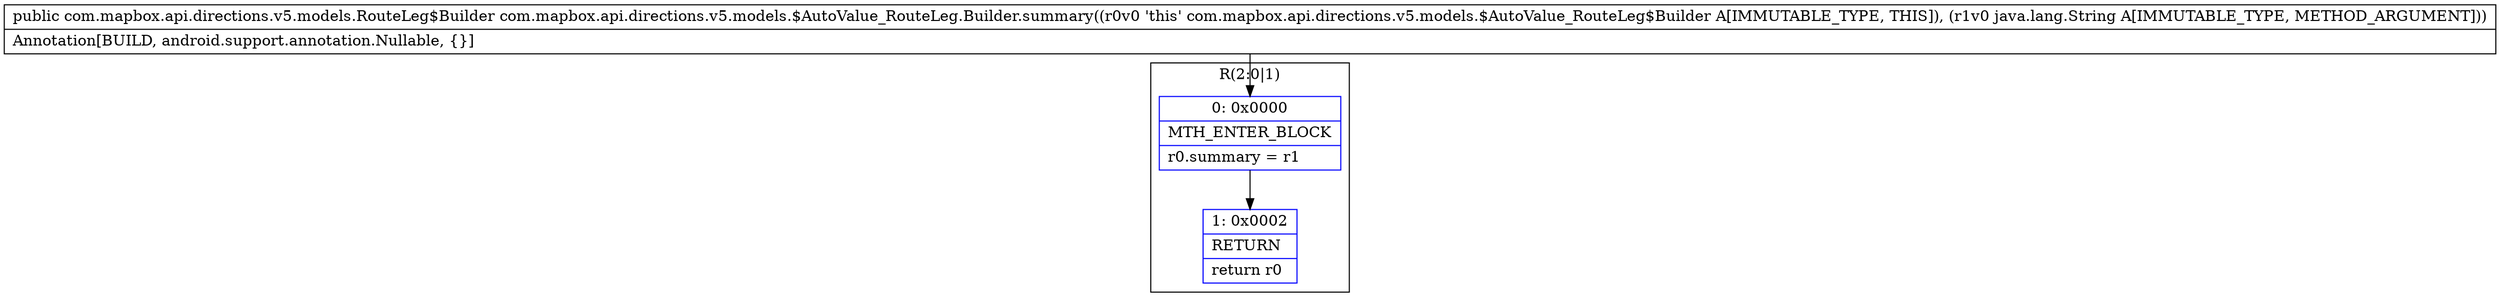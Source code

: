 digraph "CFG forcom.mapbox.api.directions.v5.models.$AutoValue_RouteLeg.Builder.summary(Ljava\/lang\/String;)Lcom\/mapbox\/api\/directions\/v5\/models\/RouteLeg$Builder;" {
subgraph cluster_Region_1944894717 {
label = "R(2:0|1)";
node [shape=record,color=blue];
Node_0 [shape=record,label="{0\:\ 0x0000|MTH_ENTER_BLOCK\l|r0.summary = r1\l}"];
Node_1 [shape=record,label="{1\:\ 0x0002|RETURN\l|return r0\l}"];
}
MethodNode[shape=record,label="{public com.mapbox.api.directions.v5.models.RouteLeg$Builder com.mapbox.api.directions.v5.models.$AutoValue_RouteLeg.Builder.summary((r0v0 'this' com.mapbox.api.directions.v5.models.$AutoValue_RouteLeg$Builder A[IMMUTABLE_TYPE, THIS]), (r1v0 java.lang.String A[IMMUTABLE_TYPE, METHOD_ARGUMENT]))  | Annotation[BUILD, android.support.annotation.Nullable, \{\}]\l}"];
MethodNode -> Node_0;
Node_0 -> Node_1;
}

